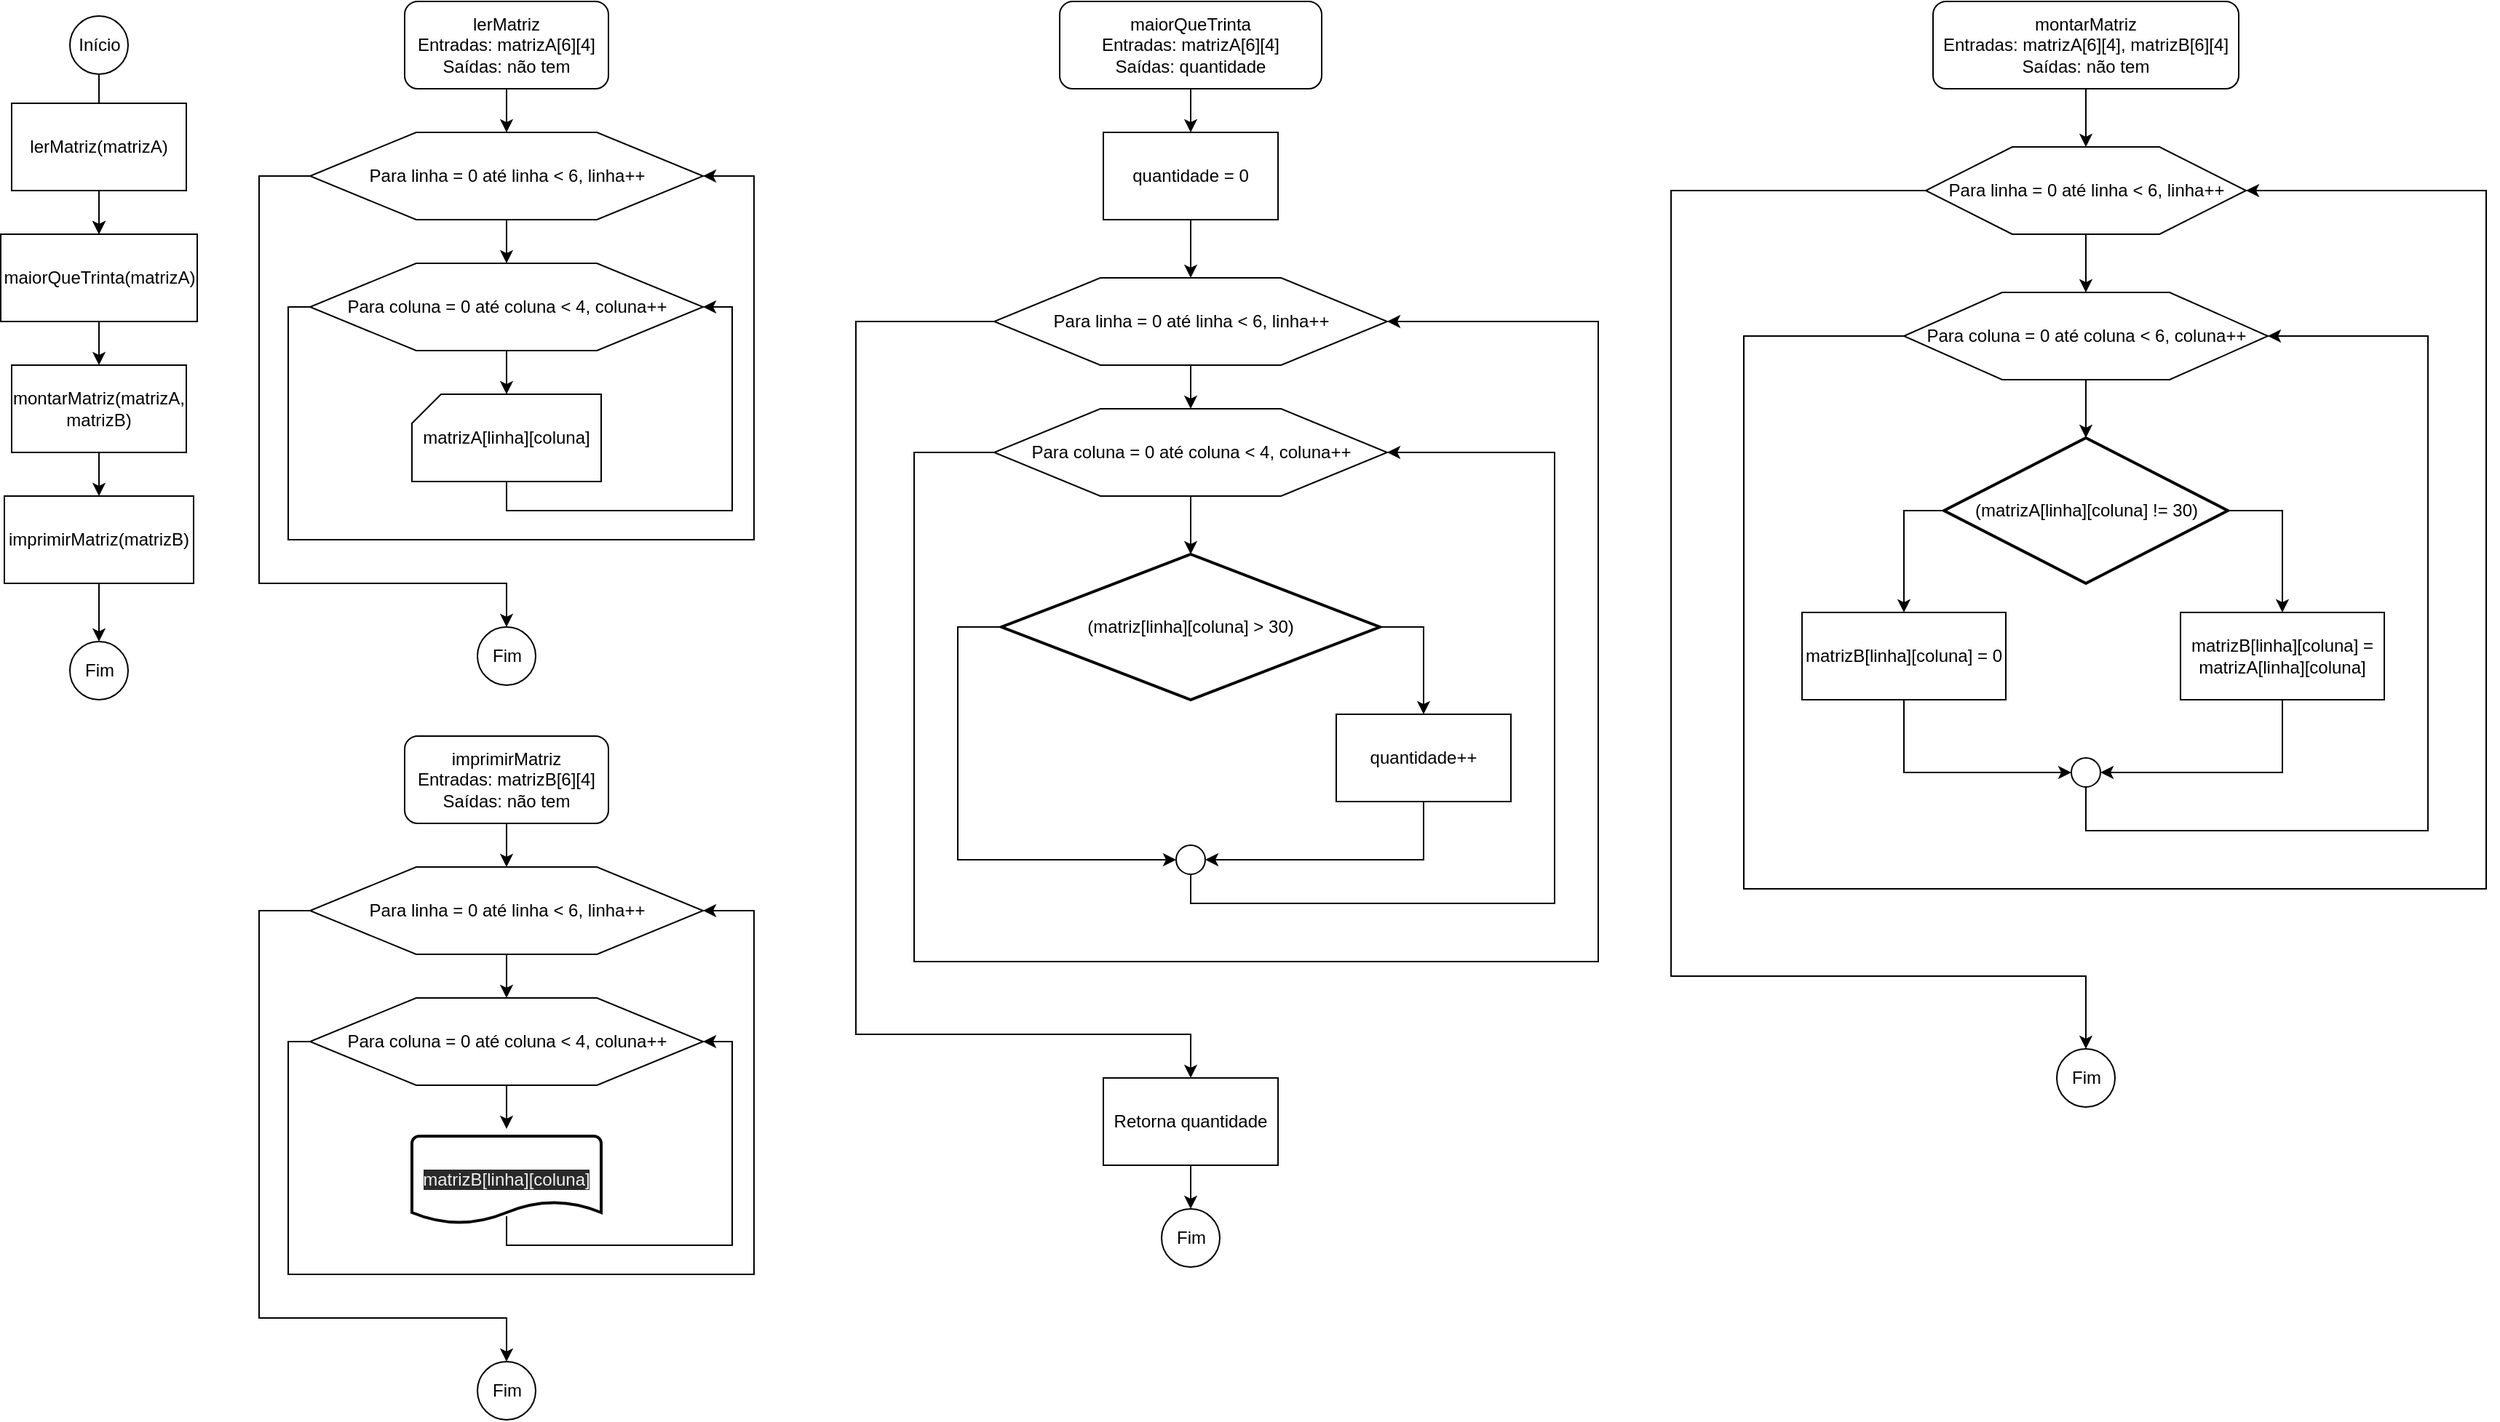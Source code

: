 <mxfile version="18.1.3" type="device"><diagram id="N-n_-GCw8Xq5k4IEZN93" name="Página-1"><mxGraphModel dx="843" dy="863" grid="1" gridSize="10" guides="1" tooltips="1" connect="1" arrows="1" fold="1" page="1" pageScale="1" pageWidth="827" pageHeight="1169" math="0" shadow="0"><root><mxCell id="0"/><mxCell id="1" parent="0"/><mxCell id="nmLeELETc0T_tRnCJefx-30" value="" style="edgeStyle=orthogonalEdgeStyle;rounded=0;orthogonalLoop=1;jettySize=auto;html=1;" edge="1" parent="1" source="nmLeELETc0T_tRnCJefx-23" target="nmLeELETc0T_tRnCJefx-25"><mxGeometry relative="1" as="geometry"/></mxCell><mxCell id="nmLeELETc0T_tRnCJefx-23" value="Início" style="verticalLabelPosition=middle;verticalAlign=middle;html=1;shape=mxgraph.flowchart.on-page_reference;labelPosition=center;align=center;" vertex="1" parent="1"><mxGeometry x="60" y="20" width="40" height="40" as="geometry"/></mxCell><mxCell id="nmLeELETc0T_tRnCJefx-27" value="" style="edgeStyle=orthogonalEdgeStyle;rounded=0;orthogonalLoop=1;jettySize=auto;html=1;" edge="1" parent="1" source="nmLeELETc0T_tRnCJefx-24" target="nmLeELETc0T_tRnCJefx-25"><mxGeometry relative="1" as="geometry"/></mxCell><mxCell id="nmLeELETc0T_tRnCJefx-24" value="lerMatriz(matrizA)" style="rounded=0;whiteSpace=wrap;html=1;" vertex="1" parent="1"><mxGeometry x="20" y="80" width="120" height="60" as="geometry"/></mxCell><mxCell id="nmLeELETc0T_tRnCJefx-28" value="" style="edgeStyle=orthogonalEdgeStyle;rounded=0;orthogonalLoop=1;jettySize=auto;html=1;" edge="1" parent="1" source="nmLeELETc0T_tRnCJefx-25" target="nmLeELETc0T_tRnCJefx-26"><mxGeometry relative="1" as="geometry"/></mxCell><mxCell id="nmLeELETc0T_tRnCJefx-25" value="maiorQueTrinta(matrizA)" style="rounded=0;whiteSpace=wrap;html=1;" vertex="1" parent="1"><mxGeometry x="12.5" y="170" width="135" height="60" as="geometry"/></mxCell><mxCell id="nmLeELETc0T_tRnCJefx-65" value="" style="edgeStyle=orthogonalEdgeStyle;rounded=0;orthogonalLoop=1;jettySize=auto;html=1;" edge="1" parent="1" source="nmLeELETc0T_tRnCJefx-26" target="nmLeELETc0T_tRnCJefx-64"><mxGeometry relative="1" as="geometry"/></mxCell><mxCell id="nmLeELETc0T_tRnCJefx-26" value="montarMatriz(matrizA, matrizB)" style="rounded=0;whiteSpace=wrap;html=1;" vertex="1" parent="1"><mxGeometry x="20" y="260" width="120" height="60" as="geometry"/></mxCell><mxCell id="nmLeELETc0T_tRnCJefx-35" value="" style="edgeStyle=orthogonalEdgeStyle;rounded=0;orthogonalLoop=1;jettySize=auto;html=1;" edge="1" parent="1" source="nmLeELETc0T_tRnCJefx-31" target="nmLeELETc0T_tRnCJefx-32"><mxGeometry relative="1" as="geometry"/></mxCell><mxCell id="nmLeELETc0T_tRnCJefx-31" value="lerMatriz&lt;br&gt;Entradas: matrizA[6][4]&lt;br&gt;Saídas: não tem" style="rounded=1;whiteSpace=wrap;html=1;" vertex="1" parent="1"><mxGeometry x="290" y="10" width="140" height="60" as="geometry"/></mxCell><mxCell id="nmLeELETc0T_tRnCJefx-34" value="" style="edgeStyle=orthogonalEdgeStyle;rounded=0;orthogonalLoop=1;jettySize=auto;html=1;" edge="1" parent="1" source="nmLeELETc0T_tRnCJefx-32" target="nmLeELETc0T_tRnCJefx-33"><mxGeometry relative="1" as="geometry"/></mxCell><mxCell id="nmLeELETc0T_tRnCJefx-43" style="edgeStyle=orthogonalEdgeStyle;rounded=0;orthogonalLoop=1;jettySize=auto;html=1;entryX=0.5;entryY=0;entryDx=0;entryDy=0;entryPerimeter=0;" edge="1" parent="1" source="nmLeELETc0T_tRnCJefx-32" target="nmLeELETc0T_tRnCJefx-42"><mxGeometry relative="1" as="geometry"><Array as="points"><mxPoint x="190" y="130"/><mxPoint x="190" y="410"/><mxPoint x="360" y="410"/></Array></mxGeometry></mxCell><mxCell id="nmLeELETc0T_tRnCJefx-32" value="Para linha = 0 até linha &amp;lt; 6, linha++" style="verticalLabelPosition=middle;verticalAlign=middle;html=1;shape=hexagon;perimeter=hexagonPerimeter2;arcSize=6;size=0.27;labelPosition=center;align=center;" vertex="1" parent="1"><mxGeometry x="225" y="100" width="270" height="60" as="geometry"/></mxCell><mxCell id="nmLeELETc0T_tRnCJefx-39" value="" style="edgeStyle=orthogonalEdgeStyle;rounded=0;orthogonalLoop=1;jettySize=auto;html=1;" edge="1" parent="1" source="nmLeELETc0T_tRnCJefx-33" target="nmLeELETc0T_tRnCJefx-37"><mxGeometry relative="1" as="geometry"/></mxCell><mxCell id="nmLeELETc0T_tRnCJefx-41" style="edgeStyle=orthogonalEdgeStyle;rounded=0;orthogonalLoop=1;jettySize=auto;html=1;entryX=1;entryY=0.5;entryDx=0;entryDy=0;" edge="1" parent="1" source="nmLeELETc0T_tRnCJefx-33" target="nmLeELETc0T_tRnCJefx-32"><mxGeometry relative="1" as="geometry"><Array as="points"><mxPoint x="210" y="220"/><mxPoint x="210" y="380"/><mxPoint x="530" y="380"/><mxPoint x="530" y="130"/></Array></mxGeometry></mxCell><mxCell id="nmLeELETc0T_tRnCJefx-33" value="Para coluna = 0 até coluna &amp;lt; 4, coluna++" style="verticalLabelPosition=middle;verticalAlign=middle;html=1;shape=hexagon;perimeter=hexagonPerimeter2;arcSize=6;size=0.27;labelPosition=center;align=center;" vertex="1" parent="1"><mxGeometry x="225" y="190" width="270" height="60" as="geometry"/></mxCell><mxCell id="nmLeELETc0T_tRnCJefx-40" style="edgeStyle=orthogonalEdgeStyle;rounded=0;orthogonalLoop=1;jettySize=auto;html=1;entryX=1;entryY=0.5;entryDx=0;entryDy=0;" edge="1" parent="1" source="nmLeELETc0T_tRnCJefx-37" target="nmLeELETc0T_tRnCJefx-33"><mxGeometry relative="1" as="geometry"><Array as="points"><mxPoint x="360" y="360"/><mxPoint x="515" y="360"/><mxPoint x="515" y="220"/></Array></mxGeometry></mxCell><mxCell id="nmLeELETc0T_tRnCJefx-37" value="matrizA[linha][coluna]" style="verticalLabelPosition=middle;verticalAlign=middle;html=1;shape=card;whiteSpace=wrap;size=20;arcSize=12;labelPosition=center;align=center;" vertex="1" parent="1"><mxGeometry x="295" y="280" width="130" height="60" as="geometry"/></mxCell><mxCell id="nmLeELETc0T_tRnCJefx-42" value="Fim" style="verticalLabelPosition=middle;verticalAlign=middle;html=1;shape=mxgraph.flowchart.on-page_reference;labelPosition=center;align=center;" vertex="1" parent="1"><mxGeometry x="340" y="440" width="40" height="40" as="geometry"/></mxCell><mxCell id="nmLeELETc0T_tRnCJefx-46" value="" style="edgeStyle=orthogonalEdgeStyle;rounded=0;orthogonalLoop=1;jettySize=auto;html=1;" edge="1" parent="1" source="nmLeELETc0T_tRnCJefx-44" target="nmLeELETc0T_tRnCJefx-45"><mxGeometry relative="1" as="geometry"/></mxCell><mxCell id="nmLeELETc0T_tRnCJefx-44" value="maiorQueTrinta&lt;br&gt;Entradas: matrizA[6][4]&lt;br&gt;Saídas: quantidade" style="rounded=1;whiteSpace=wrap;html=1;" vertex="1" parent="1"><mxGeometry x="740" y="10" width="180" height="60" as="geometry"/></mxCell><mxCell id="nmLeELETc0T_tRnCJefx-50" value="" style="edgeStyle=orthogonalEdgeStyle;rounded=0;orthogonalLoop=1;jettySize=auto;html=1;" edge="1" parent="1" source="nmLeELETc0T_tRnCJefx-45" target="nmLeELETc0T_tRnCJefx-48"><mxGeometry relative="1" as="geometry"/></mxCell><mxCell id="nmLeELETc0T_tRnCJefx-45" value="quantidade = 0" style="rounded=0;whiteSpace=wrap;html=1;" vertex="1" parent="1"><mxGeometry x="770" y="100" width="120" height="60" as="geometry"/></mxCell><mxCell id="nmLeELETc0T_tRnCJefx-47" value="" style="edgeStyle=orthogonalEdgeStyle;rounded=0;orthogonalLoop=1;jettySize=auto;html=1;" edge="1" parent="1" source="nmLeELETc0T_tRnCJefx-48" target="nmLeELETc0T_tRnCJefx-49"><mxGeometry relative="1" as="geometry"/></mxCell><mxCell id="nmLeELETc0T_tRnCJefx-61" style="edgeStyle=orthogonalEdgeStyle;rounded=0;orthogonalLoop=1;jettySize=auto;html=1;entryX=0.5;entryY=0;entryDx=0;entryDy=0;entryPerimeter=0;" edge="1" parent="1" source="nmLeELETc0T_tRnCJefx-48"><mxGeometry relative="1" as="geometry"><mxPoint x="830" y="750" as="targetPoint"/><Array as="points"><mxPoint x="600" y="230"/><mxPoint x="600" y="720"/></Array></mxGeometry></mxCell><mxCell id="nmLeELETc0T_tRnCJefx-48" value="Para linha = 0 até linha &amp;lt; 6, linha++" style="verticalLabelPosition=middle;verticalAlign=middle;html=1;shape=hexagon;perimeter=hexagonPerimeter2;arcSize=6;size=0.27;labelPosition=center;align=center;" vertex="1" parent="1"><mxGeometry x="695" y="200" width="270" height="60" as="geometry"/></mxCell><mxCell id="nmLeELETc0T_tRnCJefx-52" value="" style="edgeStyle=orthogonalEdgeStyle;rounded=0;orthogonalLoop=1;jettySize=auto;html=1;" edge="1" parent="1" source="nmLeELETc0T_tRnCJefx-49" target="nmLeELETc0T_tRnCJefx-51"><mxGeometry relative="1" as="geometry"/></mxCell><mxCell id="nmLeELETc0T_tRnCJefx-59" style="edgeStyle=orthogonalEdgeStyle;rounded=0;orthogonalLoop=1;jettySize=auto;html=1;entryX=1;entryY=0.5;entryDx=0;entryDy=0;" edge="1" parent="1" source="nmLeELETc0T_tRnCJefx-49" target="nmLeELETc0T_tRnCJefx-48"><mxGeometry relative="1" as="geometry"><Array as="points"><mxPoint x="640" y="320"/><mxPoint x="640" y="670"/><mxPoint x="1110" y="670"/><mxPoint x="1110" y="230"/></Array></mxGeometry></mxCell><mxCell id="nmLeELETc0T_tRnCJefx-49" value="Para coluna = 0 até coluna &amp;lt; 4, coluna++" style="verticalLabelPosition=middle;verticalAlign=middle;html=1;shape=hexagon;perimeter=hexagonPerimeter2;arcSize=6;size=0.27;labelPosition=center;align=center;" vertex="1" parent="1"><mxGeometry x="695" y="290" width="270" height="60" as="geometry"/></mxCell><mxCell id="nmLeELETc0T_tRnCJefx-54" style="edgeStyle=orthogonalEdgeStyle;rounded=0;orthogonalLoop=1;jettySize=auto;html=1;entryX=0.5;entryY=0;entryDx=0;entryDy=0;" edge="1" parent="1" source="nmLeELETc0T_tRnCJefx-51" target="nmLeELETc0T_tRnCJefx-53"><mxGeometry relative="1" as="geometry"><Array as="points"><mxPoint x="990" y="440"/></Array></mxGeometry></mxCell><mxCell id="nmLeELETc0T_tRnCJefx-57" style="edgeStyle=orthogonalEdgeStyle;rounded=0;orthogonalLoop=1;jettySize=auto;html=1;entryX=0;entryY=0.5;entryDx=0;entryDy=0;entryPerimeter=0;" edge="1" parent="1" source="nmLeELETc0T_tRnCJefx-51" target="nmLeELETc0T_tRnCJefx-55"><mxGeometry relative="1" as="geometry"><Array as="points"><mxPoint x="670" y="440"/><mxPoint x="670" y="600"/></Array></mxGeometry></mxCell><mxCell id="nmLeELETc0T_tRnCJefx-51" value="(matriz[linha][coluna] &amp;gt; 30)" style="strokeWidth=2;html=1;shape=mxgraph.flowchart.decision;whiteSpace=wrap;" vertex="1" parent="1"><mxGeometry x="700" y="390" width="260" height="100" as="geometry"/></mxCell><mxCell id="nmLeELETc0T_tRnCJefx-56" style="edgeStyle=orthogonalEdgeStyle;rounded=0;orthogonalLoop=1;jettySize=auto;html=1;entryX=1;entryY=0.5;entryDx=0;entryDy=0;entryPerimeter=0;" edge="1" parent="1" source="nmLeELETc0T_tRnCJefx-53" target="nmLeELETc0T_tRnCJefx-55"><mxGeometry relative="1" as="geometry"><Array as="points"><mxPoint x="990" y="600"/></Array></mxGeometry></mxCell><mxCell id="nmLeELETc0T_tRnCJefx-53" value="quantidade++" style="rounded=0;whiteSpace=wrap;html=1;" vertex="1" parent="1"><mxGeometry x="930" y="500" width="120" height="60" as="geometry"/></mxCell><mxCell id="nmLeELETc0T_tRnCJefx-58" style="edgeStyle=orthogonalEdgeStyle;rounded=0;orthogonalLoop=1;jettySize=auto;html=1;entryX=1;entryY=0.5;entryDx=0;entryDy=0;" edge="1" parent="1" source="nmLeELETc0T_tRnCJefx-55" target="nmLeELETc0T_tRnCJefx-49"><mxGeometry relative="1" as="geometry"><Array as="points"><mxPoint x="830" y="630"/><mxPoint x="1080" y="630"/><mxPoint x="1080" y="320"/></Array></mxGeometry></mxCell><mxCell id="nmLeELETc0T_tRnCJefx-55" value="" style="verticalLabelPosition=bottom;verticalAlign=top;html=1;shape=mxgraph.flowchart.on-page_reference;" vertex="1" parent="1"><mxGeometry x="820" y="590" width="20" height="20" as="geometry"/></mxCell><mxCell id="nmLeELETc0T_tRnCJefx-70" value="" style="edgeStyle=orthogonalEdgeStyle;rounded=0;orthogonalLoop=1;jettySize=auto;html=1;" edge="1" parent="1" source="nmLeELETc0T_tRnCJefx-62" target="nmLeELETc0T_tRnCJefx-68"><mxGeometry relative="1" as="geometry"/></mxCell><mxCell id="nmLeELETc0T_tRnCJefx-62" value="montarMatriz&lt;br&gt;Entradas: matrizA[6][4], matrizB[6][4]&lt;br&gt;Saídas: não tem" style="rounded=1;whiteSpace=wrap;html=1;" vertex="1" parent="1"><mxGeometry x="1340" y="10" width="210" height="60" as="geometry"/></mxCell><mxCell id="nmLeELETc0T_tRnCJefx-67" value="" style="edgeStyle=orthogonalEdgeStyle;rounded=0;orthogonalLoop=1;jettySize=auto;html=1;" edge="1" parent="1" source="nmLeELETc0T_tRnCJefx-64" target="nmLeELETc0T_tRnCJefx-66"><mxGeometry relative="1" as="geometry"/></mxCell><mxCell id="nmLeELETc0T_tRnCJefx-64" value="imprimirMatriz(matrizB)" style="rounded=0;whiteSpace=wrap;html=1;" vertex="1" parent="1"><mxGeometry x="15" y="350" width="130" height="60" as="geometry"/></mxCell><mxCell id="nmLeELETc0T_tRnCJefx-66" value="Fim" style="verticalLabelPosition=middle;verticalAlign=middle;html=1;shape=mxgraph.flowchart.on-page_reference;labelPosition=center;align=center;" vertex="1" parent="1"><mxGeometry x="60" y="450" width="40" height="40" as="geometry"/></mxCell><mxCell id="nmLeELETc0T_tRnCJefx-71" value="" style="edgeStyle=orthogonalEdgeStyle;rounded=0;orthogonalLoop=1;jettySize=auto;html=1;" edge="1" parent="1" source="nmLeELETc0T_tRnCJefx-68" target="nmLeELETc0T_tRnCJefx-69"><mxGeometry relative="1" as="geometry"/></mxCell><mxCell id="nmLeELETc0T_tRnCJefx-84" style="edgeStyle=orthogonalEdgeStyle;rounded=0;orthogonalLoop=1;jettySize=auto;html=1;entryX=0.5;entryY=0;entryDx=0;entryDy=0;entryPerimeter=0;" edge="1" parent="1" source="nmLeELETc0T_tRnCJefx-68"><mxGeometry relative="1" as="geometry"><mxPoint x="1445.0" y="730" as="targetPoint"/><Array as="points"><mxPoint x="1160" y="140"/><mxPoint x="1160" y="680"/><mxPoint x="1445" y="680"/></Array></mxGeometry></mxCell><mxCell id="nmLeELETc0T_tRnCJefx-68" value="Para linha = 0 até linha &amp;lt; 6, linha++" style="verticalLabelPosition=middle;verticalAlign=middle;html=1;shape=hexagon;perimeter=hexagonPerimeter2;arcSize=6;size=0.27;labelPosition=center;align=center;" vertex="1" parent="1"><mxGeometry x="1335" y="110" width="220" height="60" as="geometry"/></mxCell><mxCell id="nmLeELETc0T_tRnCJefx-73" value="" style="edgeStyle=orthogonalEdgeStyle;rounded=0;orthogonalLoop=1;jettySize=auto;html=1;" edge="1" parent="1" source="nmLeELETc0T_tRnCJefx-69" target="nmLeELETc0T_tRnCJefx-72"><mxGeometry relative="1" as="geometry"/></mxCell><mxCell id="nmLeELETc0T_tRnCJefx-82" style="edgeStyle=orthogonalEdgeStyle;rounded=0;orthogonalLoop=1;jettySize=auto;html=1;entryX=1;entryY=0.5;entryDx=0;entryDy=0;" edge="1" parent="1" source="nmLeELETc0T_tRnCJefx-69" target="nmLeELETc0T_tRnCJefx-68"><mxGeometry relative="1" as="geometry"><Array as="points"><mxPoint x="1210" y="240"/><mxPoint x="1210" y="620"/><mxPoint x="1720" y="620"/><mxPoint x="1720" y="140"/></Array></mxGeometry></mxCell><mxCell id="nmLeELETc0T_tRnCJefx-69" value="Para coluna = 0 até coluna &amp;lt; 6, coluna++" style="verticalLabelPosition=middle;verticalAlign=middle;html=1;shape=hexagon;perimeter=hexagonPerimeter2;arcSize=6;size=0.27;labelPosition=center;align=center;" vertex="1" parent="1"><mxGeometry x="1320" y="210" width="250" height="60" as="geometry"/></mxCell><mxCell id="nmLeELETc0T_tRnCJefx-75" style="edgeStyle=orthogonalEdgeStyle;rounded=0;orthogonalLoop=1;jettySize=auto;html=1;entryX=0.5;entryY=0;entryDx=0;entryDy=0;" edge="1" parent="1" source="nmLeELETc0T_tRnCJefx-72" target="nmLeELETc0T_tRnCJefx-74"><mxGeometry relative="1" as="geometry"><Array as="points"><mxPoint x="1580" y="360"/><mxPoint x="1580" y="430"/></Array></mxGeometry></mxCell><mxCell id="nmLeELETc0T_tRnCJefx-77" style="edgeStyle=orthogonalEdgeStyle;rounded=0;orthogonalLoop=1;jettySize=auto;html=1;entryX=0.5;entryY=0;entryDx=0;entryDy=0;" edge="1" parent="1" source="nmLeELETc0T_tRnCJefx-72" target="nmLeELETc0T_tRnCJefx-76"><mxGeometry relative="1" as="geometry"><Array as="points"><mxPoint x="1320" y="360"/></Array></mxGeometry></mxCell><mxCell id="nmLeELETc0T_tRnCJefx-72" value="(matrizA[linha][coluna] != 30)" style="strokeWidth=2;html=1;shape=mxgraph.flowchart.decision;whiteSpace=wrap;" vertex="1" parent="1"><mxGeometry x="1347.5" y="310" width="195" height="100" as="geometry"/></mxCell><mxCell id="nmLeELETc0T_tRnCJefx-80" style="edgeStyle=orthogonalEdgeStyle;rounded=0;orthogonalLoop=1;jettySize=auto;html=1;entryX=1;entryY=0.5;entryDx=0;entryDy=0;entryPerimeter=0;" edge="1" parent="1" source="nmLeELETc0T_tRnCJefx-74" target="nmLeELETc0T_tRnCJefx-78"><mxGeometry relative="1" as="geometry"><Array as="points"><mxPoint x="1580" y="540"/></Array></mxGeometry></mxCell><mxCell id="nmLeELETc0T_tRnCJefx-74" value="matrizB[linha][coluna] = matrizA[linha][coluna]" style="rounded=0;whiteSpace=wrap;html=1;" vertex="1" parent="1"><mxGeometry x="1510" y="430" width="140" height="60" as="geometry"/></mxCell><mxCell id="nmLeELETc0T_tRnCJefx-79" style="edgeStyle=orthogonalEdgeStyle;rounded=0;orthogonalLoop=1;jettySize=auto;html=1;entryX=0;entryY=0.5;entryDx=0;entryDy=0;entryPerimeter=0;" edge="1" parent="1" source="nmLeELETc0T_tRnCJefx-76" target="nmLeELETc0T_tRnCJefx-78"><mxGeometry relative="1" as="geometry"><Array as="points"><mxPoint x="1320" y="540"/></Array></mxGeometry></mxCell><mxCell id="nmLeELETc0T_tRnCJefx-76" value="matrizB[linha][coluna] = 0" style="rounded=0;whiteSpace=wrap;html=1;" vertex="1" parent="1"><mxGeometry x="1250" y="430" width="140" height="60" as="geometry"/></mxCell><mxCell id="nmLeELETc0T_tRnCJefx-81" style="edgeStyle=orthogonalEdgeStyle;rounded=0;orthogonalLoop=1;jettySize=auto;html=1;" edge="1" parent="1" source="nmLeELETc0T_tRnCJefx-78"><mxGeometry relative="1" as="geometry"><mxPoint x="1570" y="240" as="targetPoint"/><Array as="points"><mxPoint x="1445" y="580"/><mxPoint x="1680" y="580"/><mxPoint x="1680" y="240"/></Array></mxGeometry></mxCell><mxCell id="nmLeELETc0T_tRnCJefx-78" value="" style="verticalLabelPosition=bottom;verticalAlign=top;html=1;shape=mxgraph.flowchart.on-page_reference;" vertex="1" parent="1"><mxGeometry x="1435" y="530" width="20" height="20" as="geometry"/></mxCell><mxCell id="nmLeELETc0T_tRnCJefx-83" value="Fim" style="verticalLabelPosition=middle;verticalAlign=middle;html=1;shape=mxgraph.flowchart.on-page_reference;labelPosition=center;align=center;" vertex="1" parent="1"><mxGeometry x="1425" y="730" width="40" height="40" as="geometry"/></mxCell><mxCell id="nmLeELETc0T_tRnCJefx-85" value="" style="edgeStyle=orthogonalEdgeStyle;rounded=0;orthogonalLoop=1;jettySize=auto;html=1;" edge="1" parent="1" source="nmLeELETc0T_tRnCJefx-86" target="nmLeELETc0T_tRnCJefx-89"><mxGeometry relative="1" as="geometry"/></mxCell><mxCell id="nmLeELETc0T_tRnCJefx-86" value="imprimirMatriz&lt;br&gt;Entradas: matrizB[6][4]&lt;br&gt;Saídas: não tem" style="rounded=1;whiteSpace=wrap;html=1;" vertex="1" parent="1"><mxGeometry x="290" y="515" width="140" height="60" as="geometry"/></mxCell><mxCell id="nmLeELETc0T_tRnCJefx-87" value="" style="edgeStyle=orthogonalEdgeStyle;rounded=0;orthogonalLoop=1;jettySize=auto;html=1;" edge="1" parent="1" source="nmLeELETc0T_tRnCJefx-89" target="nmLeELETc0T_tRnCJefx-92"><mxGeometry relative="1" as="geometry"/></mxCell><mxCell id="nmLeELETc0T_tRnCJefx-88" style="edgeStyle=orthogonalEdgeStyle;rounded=0;orthogonalLoop=1;jettySize=auto;html=1;entryX=0.5;entryY=0;entryDx=0;entryDy=0;entryPerimeter=0;" edge="1" parent="1" source="nmLeELETc0T_tRnCJefx-89" target="nmLeELETc0T_tRnCJefx-95"><mxGeometry relative="1" as="geometry"><Array as="points"><mxPoint x="190" y="635"/><mxPoint x="190" y="915"/><mxPoint x="360" y="915"/></Array></mxGeometry></mxCell><mxCell id="nmLeELETc0T_tRnCJefx-89" value="Para linha = 0 até linha &amp;lt; 6, linha++" style="verticalLabelPosition=middle;verticalAlign=middle;html=1;shape=hexagon;perimeter=hexagonPerimeter2;arcSize=6;size=0.27;labelPosition=center;align=center;" vertex="1" parent="1"><mxGeometry x="225" y="605" width="270" height="60" as="geometry"/></mxCell><mxCell id="nmLeELETc0T_tRnCJefx-90" value="" style="edgeStyle=orthogonalEdgeStyle;rounded=0;orthogonalLoop=1;jettySize=auto;html=1;" edge="1" parent="1" source="nmLeELETc0T_tRnCJefx-92"><mxGeometry relative="1" as="geometry"><mxPoint x="360" y="785" as="targetPoint"/></mxGeometry></mxCell><mxCell id="nmLeELETc0T_tRnCJefx-91" style="edgeStyle=orthogonalEdgeStyle;rounded=0;orthogonalLoop=1;jettySize=auto;html=1;entryX=1;entryY=0.5;entryDx=0;entryDy=0;" edge="1" parent="1" source="nmLeELETc0T_tRnCJefx-92" target="nmLeELETc0T_tRnCJefx-89"><mxGeometry relative="1" as="geometry"><Array as="points"><mxPoint x="210" y="725"/><mxPoint x="210" y="885"/><mxPoint x="530" y="885"/><mxPoint x="530" y="635"/></Array></mxGeometry></mxCell><mxCell id="nmLeELETc0T_tRnCJefx-92" value="Para coluna = 0 até coluna &amp;lt; 4, coluna++" style="verticalLabelPosition=middle;verticalAlign=middle;html=1;shape=hexagon;perimeter=hexagonPerimeter2;arcSize=6;size=0.27;labelPosition=center;align=center;" vertex="1" parent="1"><mxGeometry x="225" y="695" width="270" height="60" as="geometry"/></mxCell><mxCell id="nmLeELETc0T_tRnCJefx-93" style="edgeStyle=orthogonalEdgeStyle;rounded=0;orthogonalLoop=1;jettySize=auto;html=1;entryX=1;entryY=0.5;entryDx=0;entryDy=0;" edge="1" parent="1" target="nmLeELETc0T_tRnCJefx-92"><mxGeometry relative="1" as="geometry"><Array as="points"><mxPoint x="360" y="865"/><mxPoint x="515" y="865"/><mxPoint x="515" y="725"/></Array><mxPoint x="360" y="845" as="sourcePoint"/></mxGeometry></mxCell><mxCell id="nmLeELETc0T_tRnCJefx-95" value="Fim" style="verticalLabelPosition=middle;verticalAlign=middle;html=1;shape=mxgraph.flowchart.on-page_reference;labelPosition=center;align=center;" vertex="1" parent="1"><mxGeometry x="340" y="945" width="40" height="40" as="geometry"/></mxCell><mxCell id="nmLeELETc0T_tRnCJefx-96" value="&lt;span style=&quot;color: rgb(240, 240, 240); font-family: Helvetica; font-size: 12px; font-style: normal; font-variant-ligatures: normal; font-variant-caps: normal; font-weight: 400; letter-spacing: normal; orphans: 2; text-align: center; text-indent: 0px; text-transform: none; widows: 2; word-spacing: 0px; -webkit-text-stroke-width: 0px; background-color: rgb(42, 42, 42); text-decoration-thickness: initial; text-decoration-style: initial; text-decoration-color: initial; float: none; display: inline !important;&quot;&gt;matrizB[linha][coluna]&lt;/span&gt;" style="strokeWidth=2;html=1;shape=mxgraph.flowchart.document2;whiteSpace=wrap;size=0.25;" vertex="1" parent="1"><mxGeometry x="295" y="790" width="130" height="60" as="geometry"/></mxCell><mxCell id="nmLeELETc0T_tRnCJefx-99" value="" style="edgeStyle=orthogonalEdgeStyle;rounded=0;orthogonalLoop=1;jettySize=auto;html=1;" edge="1" parent="1" source="nmLeELETc0T_tRnCJefx-97" target="nmLeELETc0T_tRnCJefx-98"><mxGeometry relative="1" as="geometry"/></mxCell><mxCell id="nmLeELETc0T_tRnCJefx-97" value="Retorna quantidade" style="rounded=0;whiteSpace=wrap;html=1;" vertex="1" parent="1"><mxGeometry x="770" y="750" width="120" height="60" as="geometry"/></mxCell><mxCell id="nmLeELETc0T_tRnCJefx-98" value="Fim" style="verticalLabelPosition=middle;verticalAlign=middle;html=1;shape=mxgraph.flowchart.on-page_reference;labelPosition=center;align=center;" vertex="1" parent="1"><mxGeometry x="810" y="840" width="40" height="40" as="geometry"/></mxCell></root></mxGraphModel></diagram></mxfile>